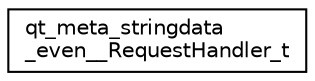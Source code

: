 digraph "Graphical Class Hierarchy"
{
  edge [fontname="Helvetica",fontsize="10",labelfontname="Helvetica",labelfontsize="10"];
  node [fontname="Helvetica",fontsize="10",shape=record];
  rankdir="LR";
  Node0 [label="qt_meta_stringdata\l_even__RequestHandler_t",height=0.2,width=0.4,color="black", fillcolor="white", style="filled",URL="$structqt__meta__stringdata__even_____request_handler__t.html"];
}
